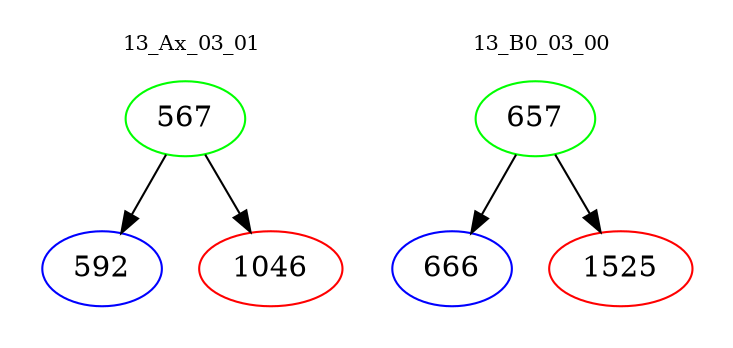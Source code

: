 digraph{
subgraph cluster_0 {
color = white
label = "13_Ax_03_01";
fontsize=10;
T0_567 [label="567", color="green"]
T0_567 -> T0_592 [color="black"]
T0_592 [label="592", color="blue"]
T0_567 -> T0_1046 [color="black"]
T0_1046 [label="1046", color="red"]
}
subgraph cluster_1 {
color = white
label = "13_B0_03_00";
fontsize=10;
T1_657 [label="657", color="green"]
T1_657 -> T1_666 [color="black"]
T1_666 [label="666", color="blue"]
T1_657 -> T1_1525 [color="black"]
T1_1525 [label="1525", color="red"]
}
}
